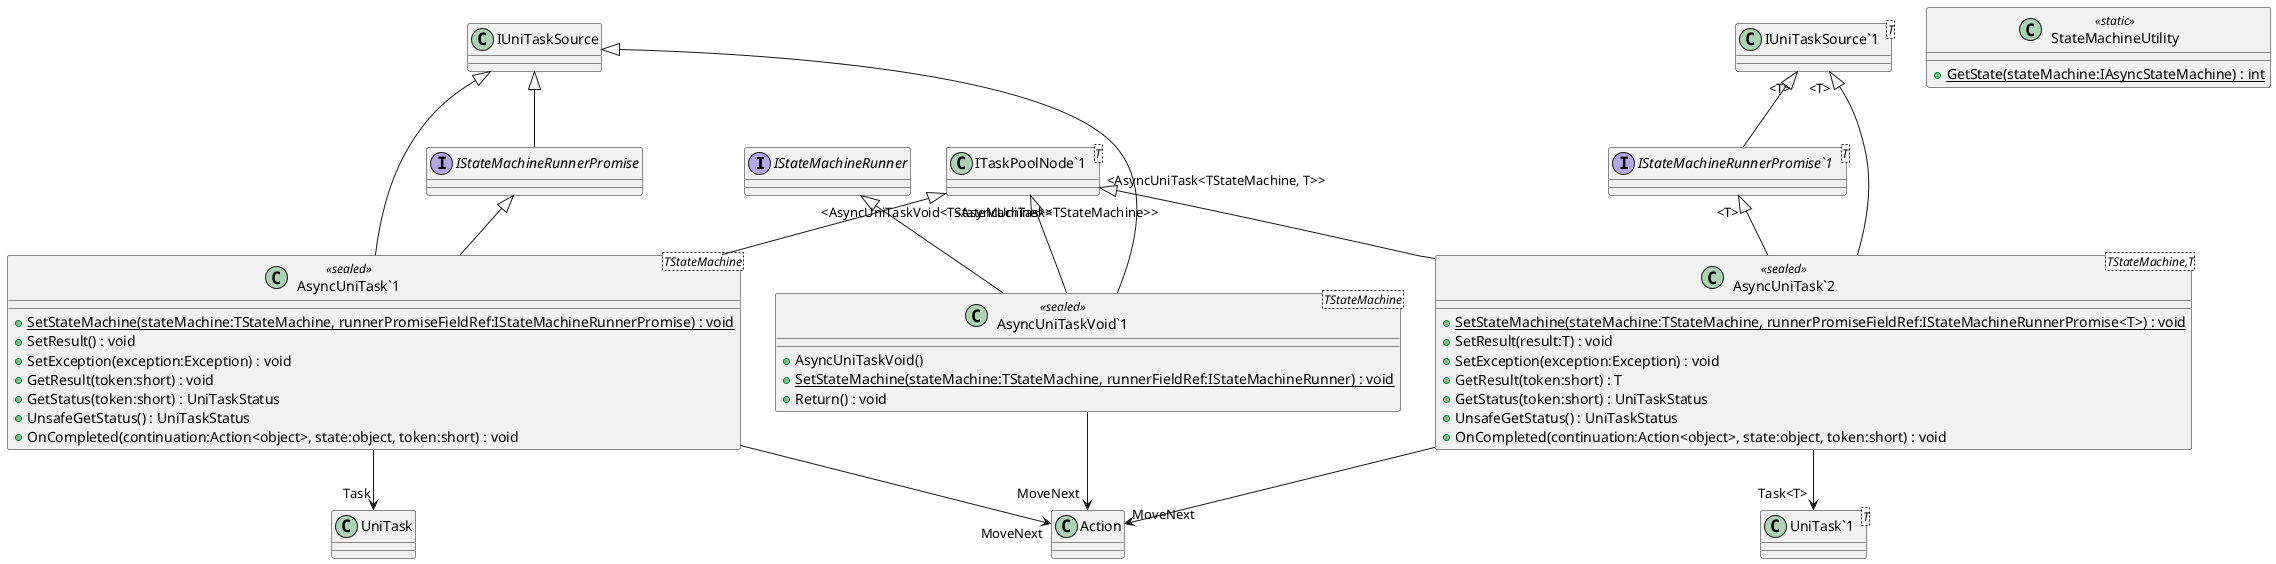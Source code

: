 @startuml
interface IStateMachineRunner {
}
interface IStateMachineRunnerPromise {
}
interface "IStateMachineRunnerPromise`1"<T> {
}
class StateMachineUtility <<static>> {
    + {static} GetState(stateMachine:IAsyncStateMachine) : int
}
class "AsyncUniTaskVoid`1"<TStateMachine> <<sealed>> {
    + AsyncUniTaskVoid()
    + {static} SetStateMachine(stateMachine:TStateMachine, runnerFieldRef:IStateMachineRunner) : void
    + Return() : void
}
class "AsyncUniTask`1"<TStateMachine> <<sealed>> {
    + {static} SetStateMachine(stateMachine:TStateMachine, runnerPromiseFieldRef:IStateMachineRunnerPromise) : void
    + SetResult() : void
    + SetException(exception:Exception) : void
    + GetResult(token:short) : void
    + GetStatus(token:short) : UniTaskStatus
    + UnsafeGetStatus() : UniTaskStatus
    + OnCompleted(continuation:Action<object>, state:object, token:short) : void
}
class "AsyncUniTask`2"<TStateMachine,T> <<sealed>> {
    + {static} SetStateMachine(stateMachine:TStateMachine, runnerPromiseFieldRef:IStateMachineRunnerPromise<T>) : void
    + SetResult(result:T) : void
    + SetException(exception:Exception) : void
    + GetResult(token:short) : T
    + GetStatus(token:short) : UniTaskStatus
    + UnsafeGetStatus() : UniTaskStatus
    + OnCompleted(continuation:Action<object>, state:object, token:short) : void
}
class "IUniTaskSource`1"<T> {
}
class "ITaskPoolNode`1"<T> {
}
class "UniTask`1"<T> {
}
IUniTaskSource <|-- IStateMachineRunnerPromise
"IUniTaskSource`1" "<T>" <|-- "IStateMachineRunnerPromise`1"
IStateMachineRunner <|-- "AsyncUniTaskVoid`1"
"ITaskPoolNode`1" "<AsyncUniTaskVoid<TStateMachine>>" <|-- "AsyncUniTaskVoid`1"
IUniTaskSource <|-- "AsyncUniTaskVoid`1"
"AsyncUniTaskVoid`1" --> "MoveNext" Action
IStateMachineRunnerPromise <|-- "AsyncUniTask`1"
IUniTaskSource <|-- "AsyncUniTask`1"
"ITaskPoolNode`1" "<AsyncUniTask<TStateMachine>>" <|-- "AsyncUniTask`1"
"AsyncUniTask`1" --> "MoveNext" Action
"AsyncUniTask`1" --> "Task" UniTask
"IStateMachineRunnerPromise`1" "<T>" <|-- "AsyncUniTask`2"
"IUniTaskSource`1" "<T>" <|-- "AsyncUniTask`2"
"ITaskPoolNode`1" "<AsyncUniTask<TStateMachine, T>>" <|-- "AsyncUniTask`2"
"AsyncUniTask`2" --> "MoveNext" Action
"AsyncUniTask`2" --> "Task<T>" "UniTask`1"
@enduml
